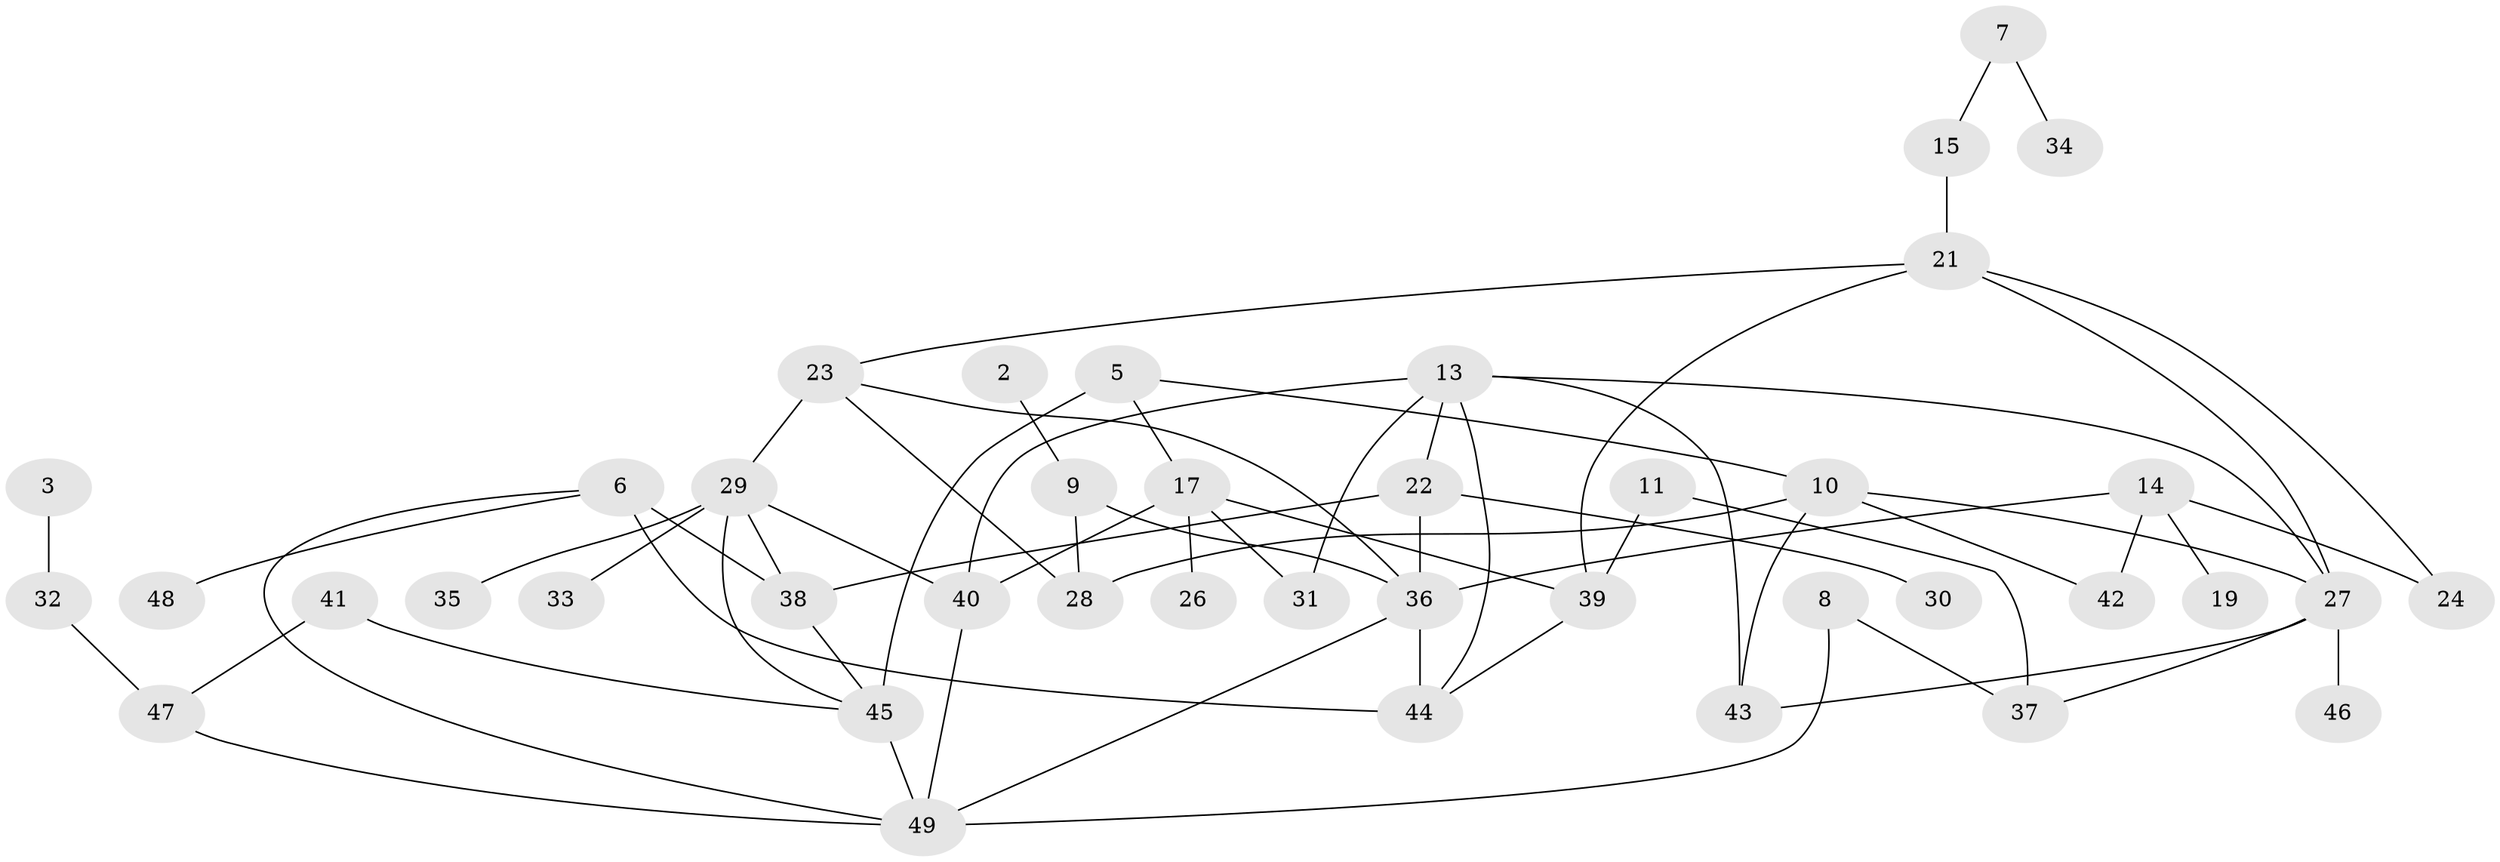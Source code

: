 // original degree distribution, {0: 0.05102040816326531, 2: 0.2857142857142857, 5: 0.08163265306122448, 1: 0.21428571428571427, 4: 0.10204081632653061, 3: 0.24489795918367346, 6: 0.01020408163265306, 7: 0.01020408163265306}
// Generated by graph-tools (version 1.1) at 2025/00/03/09/25 03:00:42]
// undirected, 42 vertices, 64 edges
graph export_dot {
graph [start="1"]
  node [color=gray90,style=filled];
  2;
  3;
  5;
  6;
  7;
  8;
  9;
  10;
  11;
  13;
  14;
  15;
  17;
  19;
  21;
  22;
  23;
  24;
  26;
  27;
  28;
  29;
  30;
  31;
  32;
  33;
  34;
  35;
  36;
  37;
  38;
  39;
  40;
  41;
  42;
  43;
  44;
  45;
  46;
  47;
  48;
  49;
  2 -- 9 [weight=1.0];
  3 -- 32 [weight=1.0];
  5 -- 10 [weight=1.0];
  5 -- 17 [weight=1.0];
  5 -- 45 [weight=3.0];
  6 -- 38 [weight=1.0];
  6 -- 44 [weight=2.0];
  6 -- 48 [weight=1.0];
  6 -- 49 [weight=1.0];
  7 -- 15 [weight=1.0];
  7 -- 34 [weight=1.0];
  8 -- 37 [weight=1.0];
  8 -- 49 [weight=1.0];
  9 -- 28 [weight=1.0];
  9 -- 36 [weight=1.0];
  10 -- 27 [weight=1.0];
  10 -- 28 [weight=1.0];
  10 -- 42 [weight=1.0];
  10 -- 43 [weight=1.0];
  11 -- 37 [weight=1.0];
  11 -- 39 [weight=1.0];
  13 -- 22 [weight=1.0];
  13 -- 27 [weight=1.0];
  13 -- 31 [weight=1.0];
  13 -- 40 [weight=1.0];
  13 -- 43 [weight=1.0];
  13 -- 44 [weight=1.0];
  14 -- 19 [weight=1.0];
  14 -- 24 [weight=1.0];
  14 -- 36 [weight=1.0];
  14 -- 42 [weight=1.0];
  15 -- 21 [weight=1.0];
  17 -- 26 [weight=1.0];
  17 -- 31 [weight=1.0];
  17 -- 39 [weight=1.0];
  17 -- 40 [weight=1.0];
  21 -- 23 [weight=1.0];
  21 -- 24 [weight=1.0];
  21 -- 27 [weight=1.0];
  21 -- 39 [weight=1.0];
  22 -- 30 [weight=1.0];
  22 -- 36 [weight=1.0];
  22 -- 38 [weight=2.0];
  23 -- 28 [weight=1.0];
  23 -- 29 [weight=2.0];
  23 -- 36 [weight=1.0];
  27 -- 37 [weight=1.0];
  27 -- 43 [weight=1.0];
  27 -- 46 [weight=2.0];
  29 -- 33 [weight=1.0];
  29 -- 35 [weight=1.0];
  29 -- 38 [weight=1.0];
  29 -- 40 [weight=1.0];
  29 -- 45 [weight=1.0];
  32 -- 47 [weight=1.0];
  36 -- 44 [weight=2.0];
  36 -- 49 [weight=1.0];
  38 -- 45 [weight=1.0];
  39 -- 44 [weight=2.0];
  40 -- 49 [weight=1.0];
  41 -- 45 [weight=1.0];
  41 -- 47 [weight=1.0];
  45 -- 49 [weight=1.0];
  47 -- 49 [weight=1.0];
}
